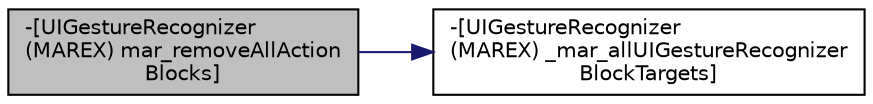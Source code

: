 digraph "-[UIGestureRecognizer(MAREX) mar_removeAllActionBlocks]"
{
  edge [fontname="Helvetica",fontsize="10",labelfontname="Helvetica",labelfontsize="10"];
  node [fontname="Helvetica",fontsize="10",shape=record];
  rankdir="LR";
  Node13 [label="-[UIGestureRecognizer\l(MAREX) mar_removeAllAction\lBlocks]",height=0.2,width=0.4,color="black", fillcolor="grey75", style="filled", fontcolor="black"];
  Node13 -> Node14 [color="midnightblue",fontsize="10",style="solid"];
  Node14 [label="-[UIGestureRecognizer\l(MAREX) _mar_allUIGestureRecognizer\lBlockTargets]",height=0.2,width=0.4,color="black", fillcolor="white", style="filled",URL="$category_u_i_gesture_recognizer_07_m_a_r_e_x_08.html#a845f609c13f91009e596d0b5587287e6"];
}
